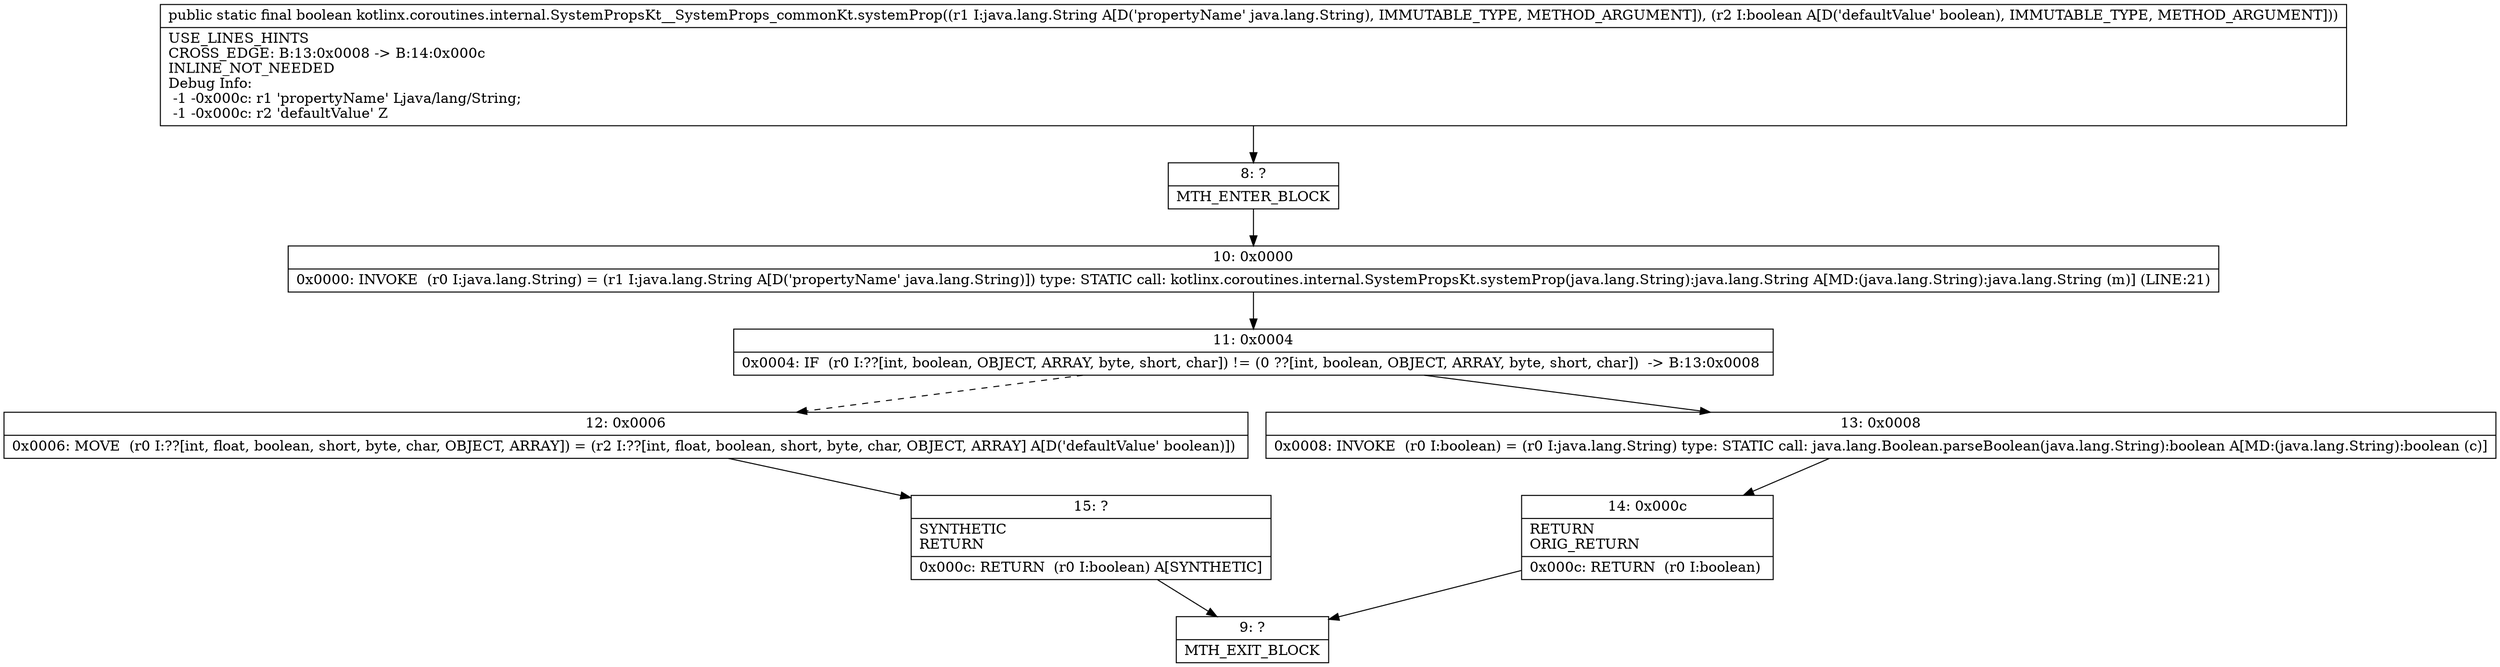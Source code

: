 digraph "CFG forkotlinx.coroutines.internal.SystemPropsKt__SystemProps_commonKt.systemProp(Ljava\/lang\/String;Z)Z" {
Node_8 [shape=record,label="{8\:\ ?|MTH_ENTER_BLOCK\l}"];
Node_10 [shape=record,label="{10\:\ 0x0000|0x0000: INVOKE  (r0 I:java.lang.String) = (r1 I:java.lang.String A[D('propertyName' java.lang.String)]) type: STATIC call: kotlinx.coroutines.internal.SystemPropsKt.systemProp(java.lang.String):java.lang.String A[MD:(java.lang.String):java.lang.String (m)] (LINE:21)\l}"];
Node_11 [shape=record,label="{11\:\ 0x0004|0x0004: IF  (r0 I:??[int, boolean, OBJECT, ARRAY, byte, short, char]) != (0 ??[int, boolean, OBJECT, ARRAY, byte, short, char])  \-\> B:13:0x0008 \l}"];
Node_12 [shape=record,label="{12\:\ 0x0006|0x0006: MOVE  (r0 I:??[int, float, boolean, short, byte, char, OBJECT, ARRAY]) = (r2 I:??[int, float, boolean, short, byte, char, OBJECT, ARRAY] A[D('defaultValue' boolean)]) \l}"];
Node_15 [shape=record,label="{15\:\ ?|SYNTHETIC\lRETURN\l|0x000c: RETURN  (r0 I:boolean) A[SYNTHETIC]\l}"];
Node_9 [shape=record,label="{9\:\ ?|MTH_EXIT_BLOCK\l}"];
Node_13 [shape=record,label="{13\:\ 0x0008|0x0008: INVOKE  (r0 I:boolean) = (r0 I:java.lang.String) type: STATIC call: java.lang.Boolean.parseBoolean(java.lang.String):boolean A[MD:(java.lang.String):boolean (c)]\l}"];
Node_14 [shape=record,label="{14\:\ 0x000c|RETURN\lORIG_RETURN\l|0x000c: RETURN  (r0 I:boolean) \l}"];
MethodNode[shape=record,label="{public static final boolean kotlinx.coroutines.internal.SystemPropsKt__SystemProps_commonKt.systemProp((r1 I:java.lang.String A[D('propertyName' java.lang.String), IMMUTABLE_TYPE, METHOD_ARGUMENT]), (r2 I:boolean A[D('defaultValue' boolean), IMMUTABLE_TYPE, METHOD_ARGUMENT]))  | USE_LINES_HINTS\lCROSS_EDGE: B:13:0x0008 \-\> B:14:0x000c\lINLINE_NOT_NEEDED\lDebug Info:\l  \-1 \-0x000c: r1 'propertyName' Ljava\/lang\/String;\l  \-1 \-0x000c: r2 'defaultValue' Z\l}"];
MethodNode -> Node_8;Node_8 -> Node_10;
Node_10 -> Node_11;
Node_11 -> Node_12[style=dashed];
Node_11 -> Node_13;
Node_12 -> Node_15;
Node_15 -> Node_9;
Node_13 -> Node_14;
Node_14 -> Node_9;
}

